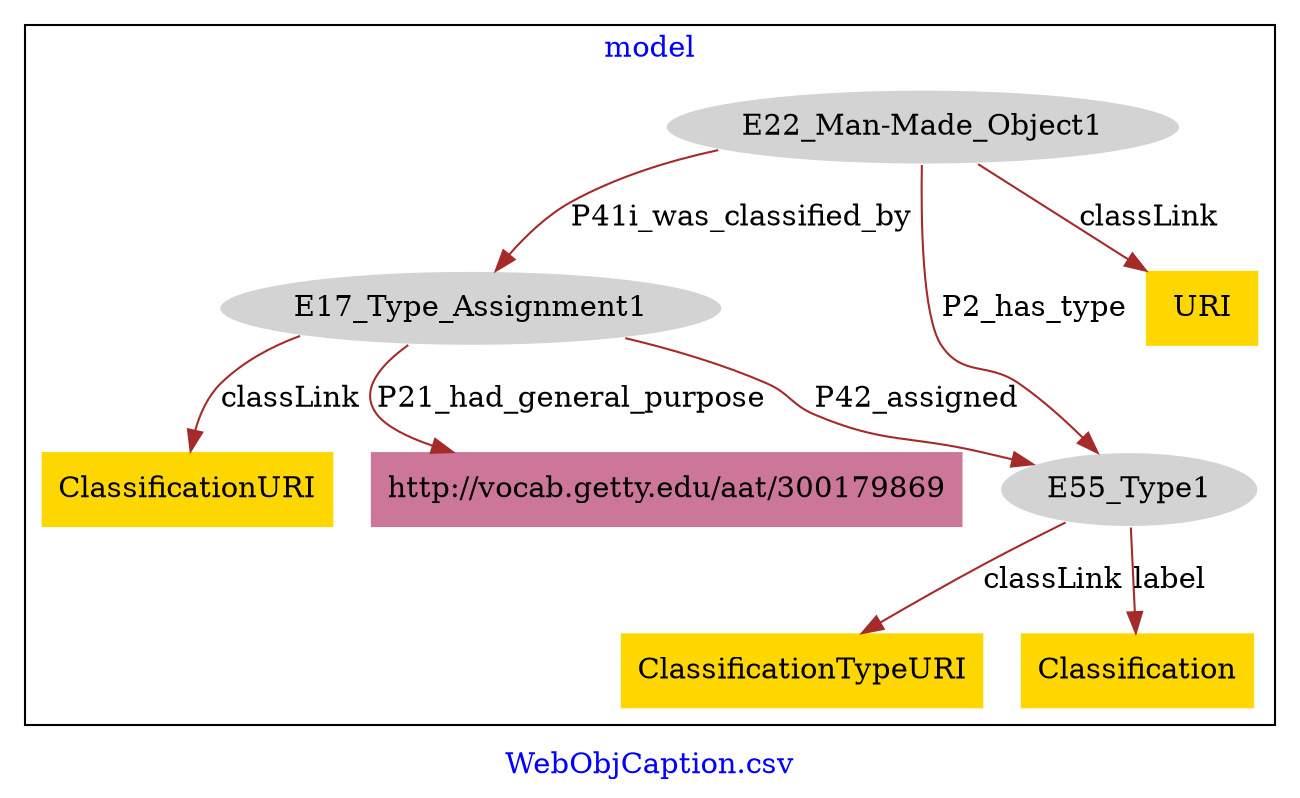 digraph n0 {
fontcolor="blue"
remincross="true"
label="WebObjCaption.csv"
subgraph cluster {
label="model"
n2[style="filled",color="white",fillcolor="lightgray",label="E17_Type_Assignment1"];
n3[style="filled",color="white",fillcolor="lightgray",label="E55_Type1"];
n4[style="filled",color="white",fillcolor="lightgray",label="E22_Man-Made_Object1"];
n5[shape="plaintext",style="filled",fillcolor="gold",label="ClassificationURI"];
n6[shape="plaintext",style="filled",fillcolor="gold",label="ClassificationTypeURI"];
n7[shape="plaintext",style="filled",fillcolor="gold",label="URI"];
n8[shape="plaintext",style="filled",fillcolor="gold",label="Classification"];
n9[shape="plaintext",style="filled",fillcolor="#CC7799",label="http://vocab.getty.edu/aat/300179869"];
}
n2 -> n3[color="brown",fontcolor="black",label="P42_assigned"]
n4 -> n2[color="brown",fontcolor="black",label="P41i_was_classified_by"]
n2 -> n5[color="brown",fontcolor="black",label="classLink"]
n3 -> n6[color="brown",fontcolor="black",label="classLink"]
n4 -> n7[color="brown",fontcolor="black",label="classLink"]
n3 -> n8[color="brown",fontcolor="black",label="label"]
n4 -> n3[color="brown",fontcolor="black",label="P2_has_type"]
n2 -> n9[color="brown",fontcolor="black",label="P21_had_general_purpose"]
}
